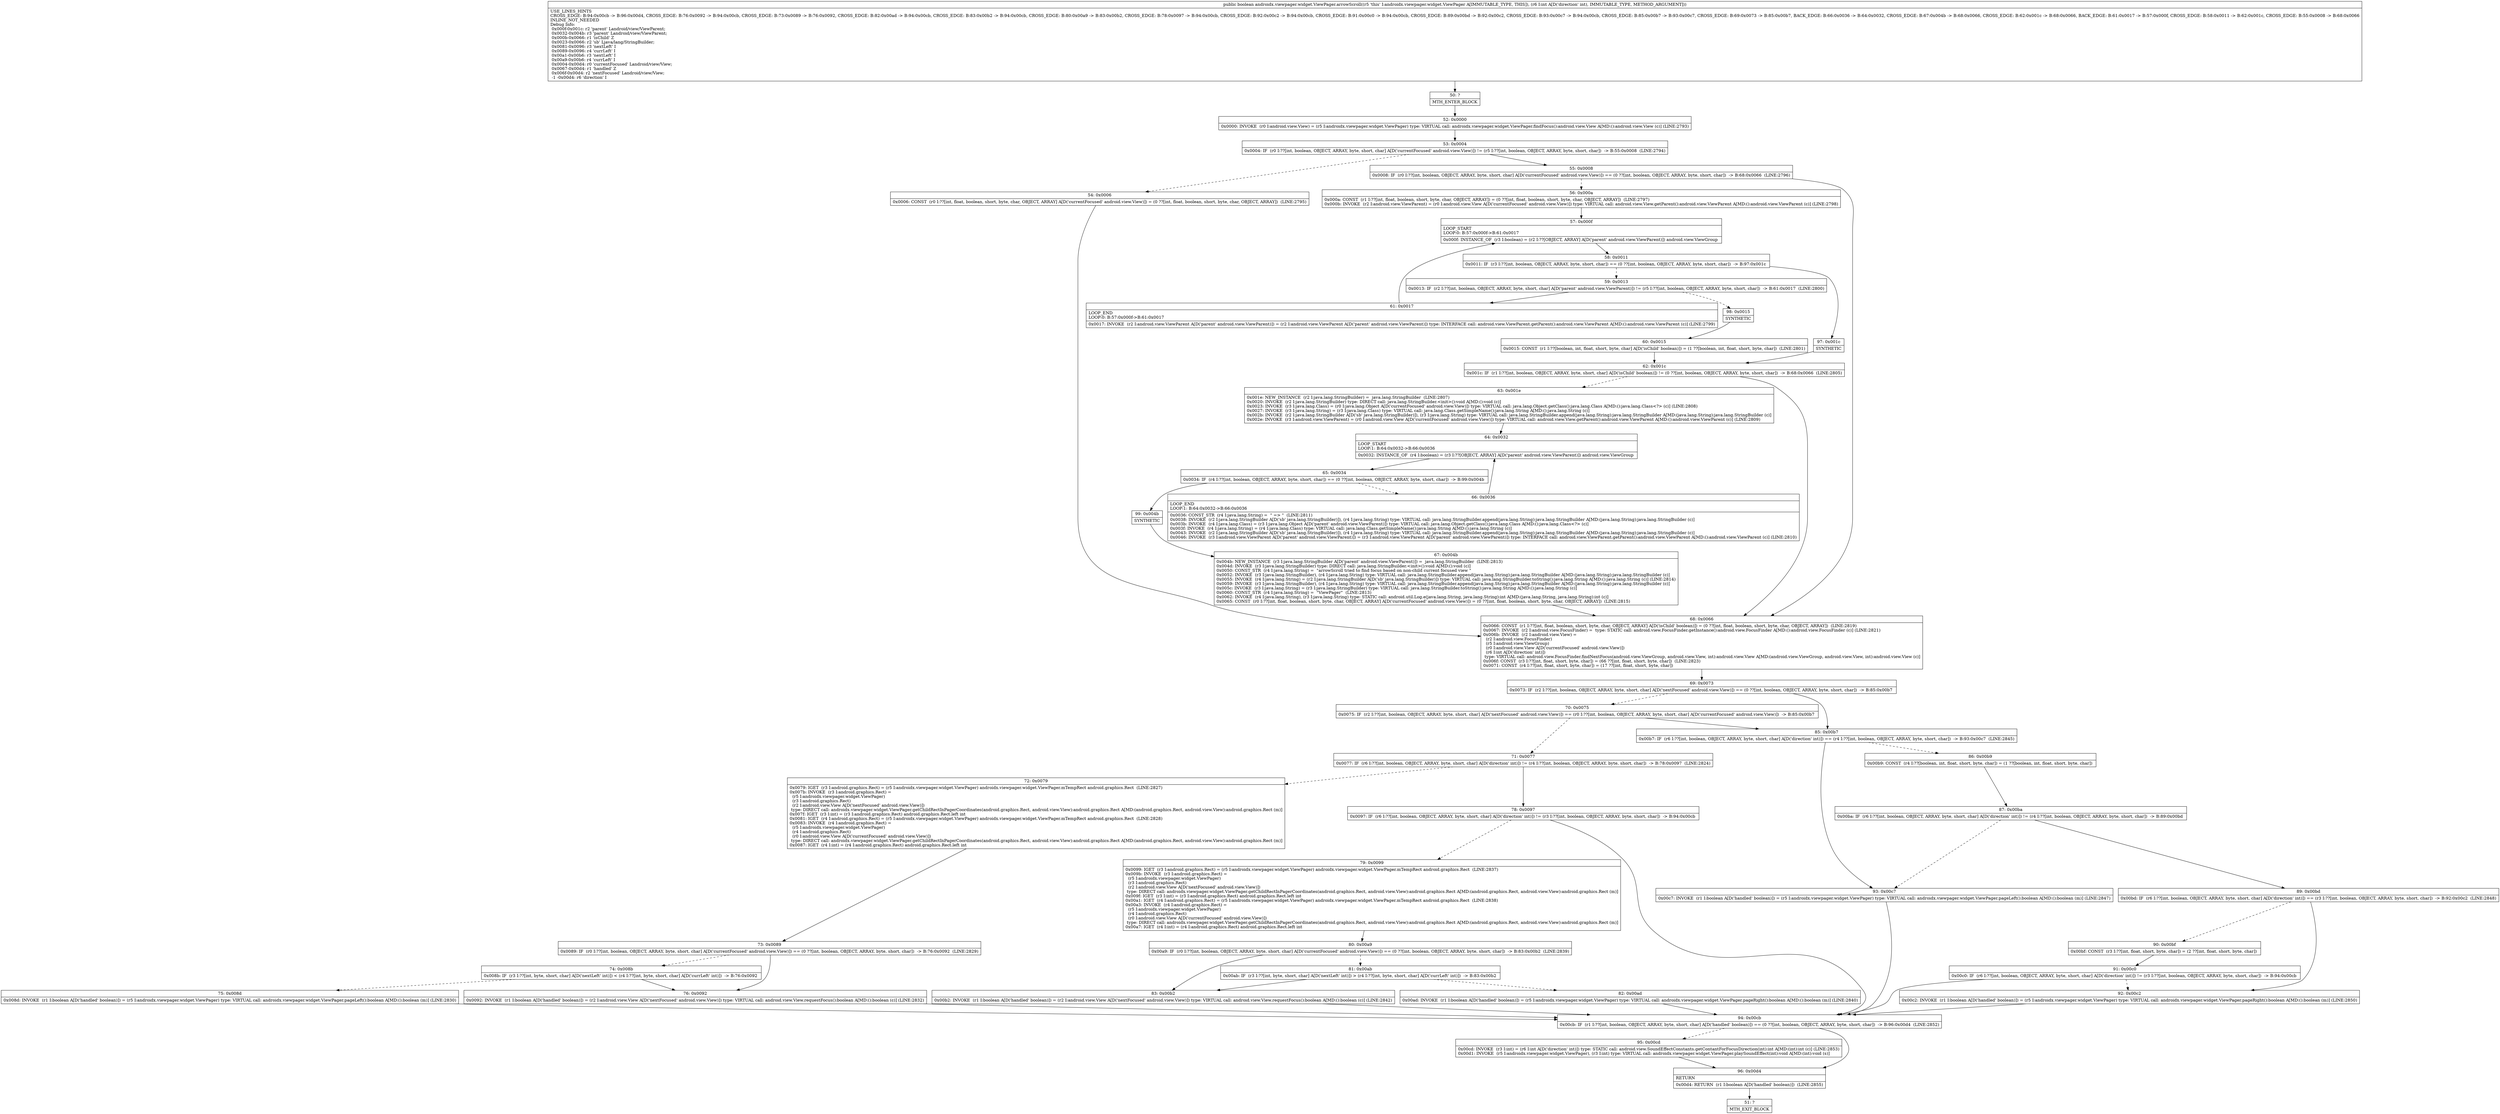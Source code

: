 digraph "CFG forandroidx.viewpager.widget.ViewPager.arrowScroll(I)Z" {
Node_50 [shape=record,label="{50\:\ ?|MTH_ENTER_BLOCK\l}"];
Node_52 [shape=record,label="{52\:\ 0x0000|0x0000: INVOKE  (r0 I:android.view.View) = (r5 I:androidx.viewpager.widget.ViewPager) type: VIRTUAL call: androidx.viewpager.widget.ViewPager.findFocus():android.view.View A[MD:():android.view.View (c)] (LINE:2793)\l}"];
Node_53 [shape=record,label="{53\:\ 0x0004|0x0004: IF  (r0 I:??[int, boolean, OBJECT, ARRAY, byte, short, char] A[D('currentFocused' android.view.View)]) != (r5 I:??[int, boolean, OBJECT, ARRAY, byte, short, char])  \-\> B:55:0x0008  (LINE:2794)\l}"];
Node_54 [shape=record,label="{54\:\ 0x0006|0x0006: CONST  (r0 I:??[int, float, boolean, short, byte, char, OBJECT, ARRAY] A[D('currentFocused' android.view.View)]) = (0 ??[int, float, boolean, short, byte, char, OBJECT, ARRAY])  (LINE:2795)\l}"];
Node_68 [shape=record,label="{68\:\ 0x0066|0x0066: CONST  (r1 I:??[int, float, boolean, short, byte, char, OBJECT, ARRAY] A[D('isChild' boolean)]) = (0 ??[int, float, boolean, short, byte, char, OBJECT, ARRAY])  (LINE:2819)\l0x0067: INVOKE  (r2 I:android.view.FocusFinder) =  type: STATIC call: android.view.FocusFinder.getInstance():android.view.FocusFinder A[MD:():android.view.FocusFinder (c)] (LINE:2821)\l0x006b: INVOKE  (r2 I:android.view.View) = \l  (r2 I:android.view.FocusFinder)\l  (r5 I:android.view.ViewGroup)\l  (r0 I:android.view.View A[D('currentFocused' android.view.View)])\l  (r6 I:int A[D('direction' int)])\l type: VIRTUAL call: android.view.FocusFinder.findNextFocus(android.view.ViewGroup, android.view.View, int):android.view.View A[MD:(android.view.ViewGroup, android.view.View, int):android.view.View (c)]\l0x006f: CONST  (r3 I:??[int, float, short, byte, char]) = (66 ??[int, float, short, byte, char])  (LINE:2823)\l0x0071: CONST  (r4 I:??[int, float, short, byte, char]) = (17 ??[int, float, short, byte, char]) \l}"];
Node_69 [shape=record,label="{69\:\ 0x0073|0x0073: IF  (r2 I:??[int, boolean, OBJECT, ARRAY, byte, short, char] A[D('nextFocused' android.view.View)]) == (0 ??[int, boolean, OBJECT, ARRAY, byte, short, char])  \-\> B:85:0x00b7 \l}"];
Node_70 [shape=record,label="{70\:\ 0x0075|0x0075: IF  (r2 I:??[int, boolean, OBJECT, ARRAY, byte, short, char] A[D('nextFocused' android.view.View)]) == (r0 I:??[int, boolean, OBJECT, ARRAY, byte, short, char] A[D('currentFocused' android.view.View)])  \-\> B:85:0x00b7 \l}"];
Node_71 [shape=record,label="{71\:\ 0x0077|0x0077: IF  (r6 I:??[int, boolean, OBJECT, ARRAY, byte, short, char] A[D('direction' int)]) != (r4 I:??[int, boolean, OBJECT, ARRAY, byte, short, char])  \-\> B:78:0x0097  (LINE:2824)\l}"];
Node_72 [shape=record,label="{72\:\ 0x0079|0x0079: IGET  (r3 I:android.graphics.Rect) = (r5 I:androidx.viewpager.widget.ViewPager) androidx.viewpager.widget.ViewPager.mTempRect android.graphics.Rect  (LINE:2827)\l0x007b: INVOKE  (r3 I:android.graphics.Rect) = \l  (r5 I:androidx.viewpager.widget.ViewPager)\l  (r3 I:android.graphics.Rect)\l  (r2 I:android.view.View A[D('nextFocused' android.view.View)])\l type: DIRECT call: androidx.viewpager.widget.ViewPager.getChildRectInPagerCoordinates(android.graphics.Rect, android.view.View):android.graphics.Rect A[MD:(android.graphics.Rect, android.view.View):android.graphics.Rect (m)]\l0x007f: IGET  (r3 I:int) = (r3 I:android.graphics.Rect) android.graphics.Rect.left int \l0x0081: IGET  (r4 I:android.graphics.Rect) = (r5 I:androidx.viewpager.widget.ViewPager) androidx.viewpager.widget.ViewPager.mTempRect android.graphics.Rect  (LINE:2828)\l0x0083: INVOKE  (r4 I:android.graphics.Rect) = \l  (r5 I:androidx.viewpager.widget.ViewPager)\l  (r4 I:android.graphics.Rect)\l  (r0 I:android.view.View A[D('currentFocused' android.view.View)])\l type: DIRECT call: androidx.viewpager.widget.ViewPager.getChildRectInPagerCoordinates(android.graphics.Rect, android.view.View):android.graphics.Rect A[MD:(android.graphics.Rect, android.view.View):android.graphics.Rect (m)]\l0x0087: IGET  (r4 I:int) = (r4 I:android.graphics.Rect) android.graphics.Rect.left int \l}"];
Node_73 [shape=record,label="{73\:\ 0x0089|0x0089: IF  (r0 I:??[int, boolean, OBJECT, ARRAY, byte, short, char] A[D('currentFocused' android.view.View)]) == (0 ??[int, boolean, OBJECT, ARRAY, byte, short, char])  \-\> B:76:0x0092  (LINE:2829)\l}"];
Node_74 [shape=record,label="{74\:\ 0x008b|0x008b: IF  (r3 I:??[int, byte, short, char] A[D('nextLeft' int)]) \< (r4 I:??[int, byte, short, char] A[D('currLeft' int)])  \-\> B:76:0x0092 \l}"];
Node_75 [shape=record,label="{75\:\ 0x008d|0x008d: INVOKE  (r1 I:boolean A[D('handled' boolean)]) = (r5 I:androidx.viewpager.widget.ViewPager) type: VIRTUAL call: androidx.viewpager.widget.ViewPager.pageLeft():boolean A[MD:():boolean (m)] (LINE:2830)\l}"];
Node_94 [shape=record,label="{94\:\ 0x00cb|0x00cb: IF  (r1 I:??[int, boolean, OBJECT, ARRAY, byte, short, char] A[D('handled' boolean)]) == (0 ??[int, boolean, OBJECT, ARRAY, byte, short, char])  \-\> B:96:0x00d4  (LINE:2852)\l}"];
Node_95 [shape=record,label="{95\:\ 0x00cd|0x00cd: INVOKE  (r3 I:int) = (r6 I:int A[D('direction' int)]) type: STATIC call: android.view.SoundEffectConstants.getContantForFocusDirection(int):int A[MD:(int):int (c)] (LINE:2853)\l0x00d1: INVOKE  (r5 I:androidx.viewpager.widget.ViewPager), (r3 I:int) type: VIRTUAL call: androidx.viewpager.widget.ViewPager.playSoundEffect(int):void A[MD:(int):void (s)]\l}"];
Node_96 [shape=record,label="{96\:\ 0x00d4|RETURN\l|0x00d4: RETURN  (r1 I:boolean A[D('handled' boolean)])  (LINE:2855)\l}"];
Node_51 [shape=record,label="{51\:\ ?|MTH_EXIT_BLOCK\l}"];
Node_76 [shape=record,label="{76\:\ 0x0092|0x0092: INVOKE  (r1 I:boolean A[D('handled' boolean)]) = (r2 I:android.view.View A[D('nextFocused' android.view.View)]) type: VIRTUAL call: android.view.View.requestFocus():boolean A[MD:():boolean (c)] (LINE:2832)\l}"];
Node_78 [shape=record,label="{78\:\ 0x0097|0x0097: IF  (r6 I:??[int, boolean, OBJECT, ARRAY, byte, short, char] A[D('direction' int)]) != (r3 I:??[int, boolean, OBJECT, ARRAY, byte, short, char])  \-\> B:94:0x00cb \l}"];
Node_79 [shape=record,label="{79\:\ 0x0099|0x0099: IGET  (r3 I:android.graphics.Rect) = (r5 I:androidx.viewpager.widget.ViewPager) androidx.viewpager.widget.ViewPager.mTempRect android.graphics.Rect  (LINE:2837)\l0x009b: INVOKE  (r3 I:android.graphics.Rect) = \l  (r5 I:androidx.viewpager.widget.ViewPager)\l  (r3 I:android.graphics.Rect)\l  (r2 I:android.view.View A[D('nextFocused' android.view.View)])\l type: DIRECT call: androidx.viewpager.widget.ViewPager.getChildRectInPagerCoordinates(android.graphics.Rect, android.view.View):android.graphics.Rect A[MD:(android.graphics.Rect, android.view.View):android.graphics.Rect (m)]\l0x009f: IGET  (r3 I:int) = (r3 I:android.graphics.Rect) android.graphics.Rect.left int \l0x00a1: IGET  (r4 I:android.graphics.Rect) = (r5 I:androidx.viewpager.widget.ViewPager) androidx.viewpager.widget.ViewPager.mTempRect android.graphics.Rect  (LINE:2838)\l0x00a3: INVOKE  (r4 I:android.graphics.Rect) = \l  (r5 I:androidx.viewpager.widget.ViewPager)\l  (r4 I:android.graphics.Rect)\l  (r0 I:android.view.View A[D('currentFocused' android.view.View)])\l type: DIRECT call: androidx.viewpager.widget.ViewPager.getChildRectInPagerCoordinates(android.graphics.Rect, android.view.View):android.graphics.Rect A[MD:(android.graphics.Rect, android.view.View):android.graphics.Rect (m)]\l0x00a7: IGET  (r4 I:int) = (r4 I:android.graphics.Rect) android.graphics.Rect.left int \l}"];
Node_80 [shape=record,label="{80\:\ 0x00a9|0x00a9: IF  (r0 I:??[int, boolean, OBJECT, ARRAY, byte, short, char] A[D('currentFocused' android.view.View)]) == (0 ??[int, boolean, OBJECT, ARRAY, byte, short, char])  \-\> B:83:0x00b2  (LINE:2839)\l}"];
Node_81 [shape=record,label="{81\:\ 0x00ab|0x00ab: IF  (r3 I:??[int, byte, short, char] A[D('nextLeft' int)]) \> (r4 I:??[int, byte, short, char] A[D('currLeft' int)])  \-\> B:83:0x00b2 \l}"];
Node_82 [shape=record,label="{82\:\ 0x00ad|0x00ad: INVOKE  (r1 I:boolean A[D('handled' boolean)]) = (r5 I:androidx.viewpager.widget.ViewPager) type: VIRTUAL call: androidx.viewpager.widget.ViewPager.pageRight():boolean A[MD:():boolean (m)] (LINE:2840)\l}"];
Node_83 [shape=record,label="{83\:\ 0x00b2|0x00b2: INVOKE  (r1 I:boolean A[D('handled' boolean)]) = (r2 I:android.view.View A[D('nextFocused' android.view.View)]) type: VIRTUAL call: android.view.View.requestFocus():boolean A[MD:():boolean (c)] (LINE:2842)\l}"];
Node_85 [shape=record,label="{85\:\ 0x00b7|0x00b7: IF  (r6 I:??[int, boolean, OBJECT, ARRAY, byte, short, char] A[D('direction' int)]) == (r4 I:??[int, boolean, OBJECT, ARRAY, byte, short, char])  \-\> B:93:0x00c7  (LINE:2845)\l}"];
Node_86 [shape=record,label="{86\:\ 0x00b9|0x00b9: CONST  (r4 I:??[boolean, int, float, short, byte, char]) = (1 ??[boolean, int, float, short, byte, char]) \l}"];
Node_87 [shape=record,label="{87\:\ 0x00ba|0x00ba: IF  (r6 I:??[int, boolean, OBJECT, ARRAY, byte, short, char] A[D('direction' int)]) != (r4 I:??[int, boolean, OBJECT, ARRAY, byte, short, char])  \-\> B:89:0x00bd \l}"];
Node_89 [shape=record,label="{89\:\ 0x00bd|0x00bd: IF  (r6 I:??[int, boolean, OBJECT, ARRAY, byte, short, char] A[D('direction' int)]) == (r3 I:??[int, boolean, OBJECT, ARRAY, byte, short, char])  \-\> B:92:0x00c2  (LINE:2848)\l}"];
Node_90 [shape=record,label="{90\:\ 0x00bf|0x00bf: CONST  (r3 I:??[int, float, short, byte, char]) = (2 ??[int, float, short, byte, char]) \l}"];
Node_91 [shape=record,label="{91\:\ 0x00c0|0x00c0: IF  (r6 I:??[int, boolean, OBJECT, ARRAY, byte, short, char] A[D('direction' int)]) != (r3 I:??[int, boolean, OBJECT, ARRAY, byte, short, char])  \-\> B:94:0x00cb \l}"];
Node_92 [shape=record,label="{92\:\ 0x00c2|0x00c2: INVOKE  (r1 I:boolean A[D('handled' boolean)]) = (r5 I:androidx.viewpager.widget.ViewPager) type: VIRTUAL call: androidx.viewpager.widget.ViewPager.pageRight():boolean A[MD:():boolean (m)] (LINE:2850)\l}"];
Node_93 [shape=record,label="{93\:\ 0x00c7|0x00c7: INVOKE  (r1 I:boolean A[D('handled' boolean)]) = (r5 I:androidx.viewpager.widget.ViewPager) type: VIRTUAL call: androidx.viewpager.widget.ViewPager.pageLeft():boolean A[MD:():boolean (m)] (LINE:2847)\l}"];
Node_55 [shape=record,label="{55\:\ 0x0008|0x0008: IF  (r0 I:??[int, boolean, OBJECT, ARRAY, byte, short, char] A[D('currentFocused' android.view.View)]) == (0 ??[int, boolean, OBJECT, ARRAY, byte, short, char])  \-\> B:68:0x0066  (LINE:2796)\l}"];
Node_56 [shape=record,label="{56\:\ 0x000a|0x000a: CONST  (r1 I:??[int, float, boolean, short, byte, char, OBJECT, ARRAY]) = (0 ??[int, float, boolean, short, byte, char, OBJECT, ARRAY])  (LINE:2797)\l0x000b: INVOKE  (r2 I:android.view.ViewParent) = (r0 I:android.view.View A[D('currentFocused' android.view.View)]) type: VIRTUAL call: android.view.View.getParent():android.view.ViewParent A[MD:():android.view.ViewParent (c)] (LINE:2798)\l}"];
Node_57 [shape=record,label="{57\:\ 0x000f|LOOP_START\lLOOP:0: B:57:0x000f\-\>B:61:0x0017\l|0x000f: INSTANCE_OF  (r3 I:boolean) = (r2 I:??[OBJECT, ARRAY] A[D('parent' android.view.ViewParent)]) android.view.ViewGroup \l}"];
Node_58 [shape=record,label="{58\:\ 0x0011|0x0011: IF  (r3 I:??[int, boolean, OBJECT, ARRAY, byte, short, char]) == (0 ??[int, boolean, OBJECT, ARRAY, byte, short, char])  \-\> B:97:0x001c \l}"];
Node_59 [shape=record,label="{59\:\ 0x0013|0x0013: IF  (r2 I:??[int, boolean, OBJECT, ARRAY, byte, short, char] A[D('parent' android.view.ViewParent)]) != (r5 I:??[int, boolean, OBJECT, ARRAY, byte, short, char])  \-\> B:61:0x0017  (LINE:2800)\l}"];
Node_61 [shape=record,label="{61\:\ 0x0017|LOOP_END\lLOOP:0: B:57:0x000f\-\>B:61:0x0017\l|0x0017: INVOKE  (r2 I:android.view.ViewParent A[D('parent' android.view.ViewParent)]) = (r2 I:android.view.ViewParent A[D('parent' android.view.ViewParent)]) type: INTERFACE call: android.view.ViewParent.getParent():android.view.ViewParent A[MD:():android.view.ViewParent (c)] (LINE:2799)\l}"];
Node_98 [shape=record,label="{98\:\ 0x0015|SYNTHETIC\l}"];
Node_60 [shape=record,label="{60\:\ 0x0015|0x0015: CONST  (r1 I:??[boolean, int, float, short, byte, char] A[D('isChild' boolean)]) = (1 ??[boolean, int, float, short, byte, char])  (LINE:2801)\l}"];
Node_62 [shape=record,label="{62\:\ 0x001c|0x001c: IF  (r1 I:??[int, boolean, OBJECT, ARRAY, byte, short, char] A[D('isChild' boolean)]) != (0 ??[int, boolean, OBJECT, ARRAY, byte, short, char])  \-\> B:68:0x0066  (LINE:2805)\l}"];
Node_63 [shape=record,label="{63\:\ 0x001e|0x001e: NEW_INSTANCE  (r2 I:java.lang.StringBuilder) =  java.lang.StringBuilder  (LINE:2807)\l0x0020: INVOKE  (r2 I:java.lang.StringBuilder) type: DIRECT call: java.lang.StringBuilder.\<init\>():void A[MD:():void (c)]\l0x0023: INVOKE  (r3 I:java.lang.Class) = (r0 I:java.lang.Object A[D('currentFocused' android.view.View)]) type: VIRTUAL call: java.lang.Object.getClass():java.lang.Class A[MD:():java.lang.Class\<?\> (c)] (LINE:2808)\l0x0027: INVOKE  (r3 I:java.lang.String) = (r3 I:java.lang.Class) type: VIRTUAL call: java.lang.Class.getSimpleName():java.lang.String A[MD:():java.lang.String (c)]\l0x002b: INVOKE  (r2 I:java.lang.StringBuilder A[D('sb' java.lang.StringBuilder)]), (r3 I:java.lang.String) type: VIRTUAL call: java.lang.StringBuilder.append(java.lang.String):java.lang.StringBuilder A[MD:(java.lang.String):java.lang.StringBuilder (c)]\l0x002e: INVOKE  (r3 I:android.view.ViewParent) = (r0 I:android.view.View A[D('currentFocused' android.view.View)]) type: VIRTUAL call: android.view.View.getParent():android.view.ViewParent A[MD:():android.view.ViewParent (c)] (LINE:2809)\l}"];
Node_64 [shape=record,label="{64\:\ 0x0032|LOOP_START\lLOOP:1: B:64:0x0032\-\>B:66:0x0036\l|0x0032: INSTANCE_OF  (r4 I:boolean) = (r3 I:??[OBJECT, ARRAY] A[D('parent' android.view.ViewParent)]) android.view.ViewGroup \l}"];
Node_65 [shape=record,label="{65\:\ 0x0034|0x0034: IF  (r4 I:??[int, boolean, OBJECT, ARRAY, byte, short, char]) == (0 ??[int, boolean, OBJECT, ARRAY, byte, short, char])  \-\> B:99:0x004b \l}"];
Node_66 [shape=record,label="{66\:\ 0x0036|LOOP_END\lLOOP:1: B:64:0x0032\-\>B:66:0x0036\l|0x0036: CONST_STR  (r4 I:java.lang.String) =  \" =\> \"  (LINE:2811)\l0x0038: INVOKE  (r2 I:java.lang.StringBuilder A[D('sb' java.lang.StringBuilder)]), (r4 I:java.lang.String) type: VIRTUAL call: java.lang.StringBuilder.append(java.lang.String):java.lang.StringBuilder A[MD:(java.lang.String):java.lang.StringBuilder (c)]\l0x003b: INVOKE  (r4 I:java.lang.Class) = (r3 I:java.lang.Object A[D('parent' android.view.ViewParent)]) type: VIRTUAL call: java.lang.Object.getClass():java.lang.Class A[MD:():java.lang.Class\<?\> (c)]\l0x003f: INVOKE  (r4 I:java.lang.String) = (r4 I:java.lang.Class) type: VIRTUAL call: java.lang.Class.getSimpleName():java.lang.String A[MD:():java.lang.String (c)]\l0x0043: INVOKE  (r2 I:java.lang.StringBuilder A[D('sb' java.lang.StringBuilder)]), (r4 I:java.lang.String) type: VIRTUAL call: java.lang.StringBuilder.append(java.lang.String):java.lang.StringBuilder A[MD:(java.lang.String):java.lang.StringBuilder (c)]\l0x0046: INVOKE  (r3 I:android.view.ViewParent A[D('parent' android.view.ViewParent)]) = (r3 I:android.view.ViewParent A[D('parent' android.view.ViewParent)]) type: INTERFACE call: android.view.ViewParent.getParent():android.view.ViewParent A[MD:():android.view.ViewParent (c)] (LINE:2810)\l}"];
Node_99 [shape=record,label="{99\:\ 0x004b|SYNTHETIC\l}"];
Node_67 [shape=record,label="{67\:\ 0x004b|0x004b: NEW_INSTANCE  (r3 I:java.lang.StringBuilder A[D('parent' android.view.ViewParent)]) =  java.lang.StringBuilder  (LINE:2813)\l0x004d: INVOKE  (r3 I:java.lang.StringBuilder) type: DIRECT call: java.lang.StringBuilder.\<init\>():void A[MD:():void (c)]\l0x0050: CONST_STR  (r4 I:java.lang.String) =  \"arrowScroll tried to find focus based on non\-child current focused view \" \l0x0052: INVOKE  (r3 I:java.lang.StringBuilder), (r4 I:java.lang.String) type: VIRTUAL call: java.lang.StringBuilder.append(java.lang.String):java.lang.StringBuilder A[MD:(java.lang.String):java.lang.StringBuilder (c)]\l0x0055: INVOKE  (r4 I:java.lang.String) = (r2 I:java.lang.StringBuilder A[D('sb' java.lang.StringBuilder)]) type: VIRTUAL call: java.lang.StringBuilder.toString():java.lang.String A[MD:():java.lang.String (c)] (LINE:2814)\l0x0059: INVOKE  (r3 I:java.lang.StringBuilder), (r4 I:java.lang.String) type: VIRTUAL call: java.lang.StringBuilder.append(java.lang.String):java.lang.StringBuilder A[MD:(java.lang.String):java.lang.StringBuilder (c)]\l0x005c: INVOKE  (r3 I:java.lang.String) = (r3 I:java.lang.StringBuilder) type: VIRTUAL call: java.lang.StringBuilder.toString():java.lang.String A[MD:():java.lang.String (c)]\l0x0060: CONST_STR  (r4 I:java.lang.String) =  \"ViewPager\"  (LINE:2813)\l0x0062: INVOKE  (r4 I:java.lang.String), (r3 I:java.lang.String) type: STATIC call: android.util.Log.e(java.lang.String, java.lang.String):int A[MD:(java.lang.String, java.lang.String):int (c)]\l0x0065: CONST  (r0 I:??[int, float, boolean, short, byte, char, OBJECT, ARRAY] A[D('currentFocused' android.view.View)]) = (0 ??[int, float, boolean, short, byte, char, OBJECT, ARRAY])  (LINE:2815)\l}"];
Node_97 [shape=record,label="{97\:\ 0x001c|SYNTHETIC\l}"];
MethodNode[shape=record,label="{public boolean androidx.viewpager.widget.ViewPager.arrowScroll((r5 'this' I:androidx.viewpager.widget.ViewPager A[IMMUTABLE_TYPE, THIS]), (r6 I:int A[D('direction' int), IMMUTABLE_TYPE, METHOD_ARGUMENT]))  | USE_LINES_HINTS\lCROSS_EDGE: B:94:0x00cb \-\> B:96:0x00d4, CROSS_EDGE: B:76:0x0092 \-\> B:94:0x00cb, CROSS_EDGE: B:73:0x0089 \-\> B:76:0x0092, CROSS_EDGE: B:82:0x00ad \-\> B:94:0x00cb, CROSS_EDGE: B:83:0x00b2 \-\> B:94:0x00cb, CROSS_EDGE: B:80:0x00a9 \-\> B:83:0x00b2, CROSS_EDGE: B:78:0x0097 \-\> B:94:0x00cb, CROSS_EDGE: B:92:0x00c2 \-\> B:94:0x00cb, CROSS_EDGE: B:91:0x00c0 \-\> B:94:0x00cb, CROSS_EDGE: B:89:0x00bd \-\> B:92:0x00c2, CROSS_EDGE: B:93:0x00c7 \-\> B:94:0x00cb, CROSS_EDGE: B:85:0x00b7 \-\> B:93:0x00c7, CROSS_EDGE: B:69:0x0073 \-\> B:85:0x00b7, BACK_EDGE: B:66:0x0036 \-\> B:64:0x0032, CROSS_EDGE: B:67:0x004b \-\> B:68:0x0066, CROSS_EDGE: B:62:0x001c \-\> B:68:0x0066, BACK_EDGE: B:61:0x0017 \-\> B:57:0x000f, CROSS_EDGE: B:58:0x0011 \-\> B:62:0x001c, CROSS_EDGE: B:55:0x0008 \-\> B:68:0x0066\lINLINE_NOT_NEEDED\lDebug Info:\l  0x000f\-0x001c: r2 'parent' Landroid\/view\/ViewParent;\l  0x0032\-0x004b: r3 'parent' Landroid\/view\/ViewParent;\l  0x000b\-0x0066: r1 'isChild' Z\l  0x0023\-0x0066: r2 'sb' Ljava\/lang\/StringBuilder;\l  0x0081\-0x0096: r3 'nextLeft' I\l  0x0089\-0x0096: r4 'currLeft' I\l  0x00a1\-0x00b6: r3 'nextLeft' I\l  0x00a9\-0x00b6: r4 'currLeft' I\l  0x0004\-0x00d4: r0 'currentFocused' Landroid\/view\/View;\l  0x0067\-0x00d4: r1 'handled' Z\l  0x006f\-0x00d4: r2 'nextFocused' Landroid\/view\/View;\l  \-1 \-0x00d4: r6 'direction' I\l}"];
MethodNode -> Node_50;Node_50 -> Node_52;
Node_52 -> Node_53;
Node_53 -> Node_54[style=dashed];
Node_53 -> Node_55;
Node_54 -> Node_68;
Node_68 -> Node_69;
Node_69 -> Node_70[style=dashed];
Node_69 -> Node_85;
Node_70 -> Node_71[style=dashed];
Node_70 -> Node_85;
Node_71 -> Node_72[style=dashed];
Node_71 -> Node_78;
Node_72 -> Node_73;
Node_73 -> Node_74[style=dashed];
Node_73 -> Node_76;
Node_74 -> Node_75[style=dashed];
Node_74 -> Node_76;
Node_75 -> Node_94;
Node_94 -> Node_95[style=dashed];
Node_94 -> Node_96;
Node_95 -> Node_96;
Node_96 -> Node_51;
Node_76 -> Node_94;
Node_78 -> Node_79[style=dashed];
Node_78 -> Node_94;
Node_79 -> Node_80;
Node_80 -> Node_81[style=dashed];
Node_80 -> Node_83;
Node_81 -> Node_82[style=dashed];
Node_81 -> Node_83;
Node_82 -> Node_94;
Node_83 -> Node_94;
Node_85 -> Node_86[style=dashed];
Node_85 -> Node_93;
Node_86 -> Node_87;
Node_87 -> Node_89;
Node_87 -> Node_93[style=dashed];
Node_89 -> Node_90[style=dashed];
Node_89 -> Node_92;
Node_90 -> Node_91;
Node_91 -> Node_92[style=dashed];
Node_91 -> Node_94;
Node_92 -> Node_94;
Node_93 -> Node_94;
Node_55 -> Node_56[style=dashed];
Node_55 -> Node_68;
Node_56 -> Node_57;
Node_57 -> Node_58;
Node_58 -> Node_59[style=dashed];
Node_58 -> Node_97;
Node_59 -> Node_61;
Node_59 -> Node_98[style=dashed];
Node_61 -> Node_57;
Node_98 -> Node_60;
Node_60 -> Node_62;
Node_62 -> Node_63[style=dashed];
Node_62 -> Node_68;
Node_63 -> Node_64;
Node_64 -> Node_65;
Node_65 -> Node_66[style=dashed];
Node_65 -> Node_99;
Node_66 -> Node_64;
Node_99 -> Node_67;
Node_67 -> Node_68;
Node_97 -> Node_62;
}

